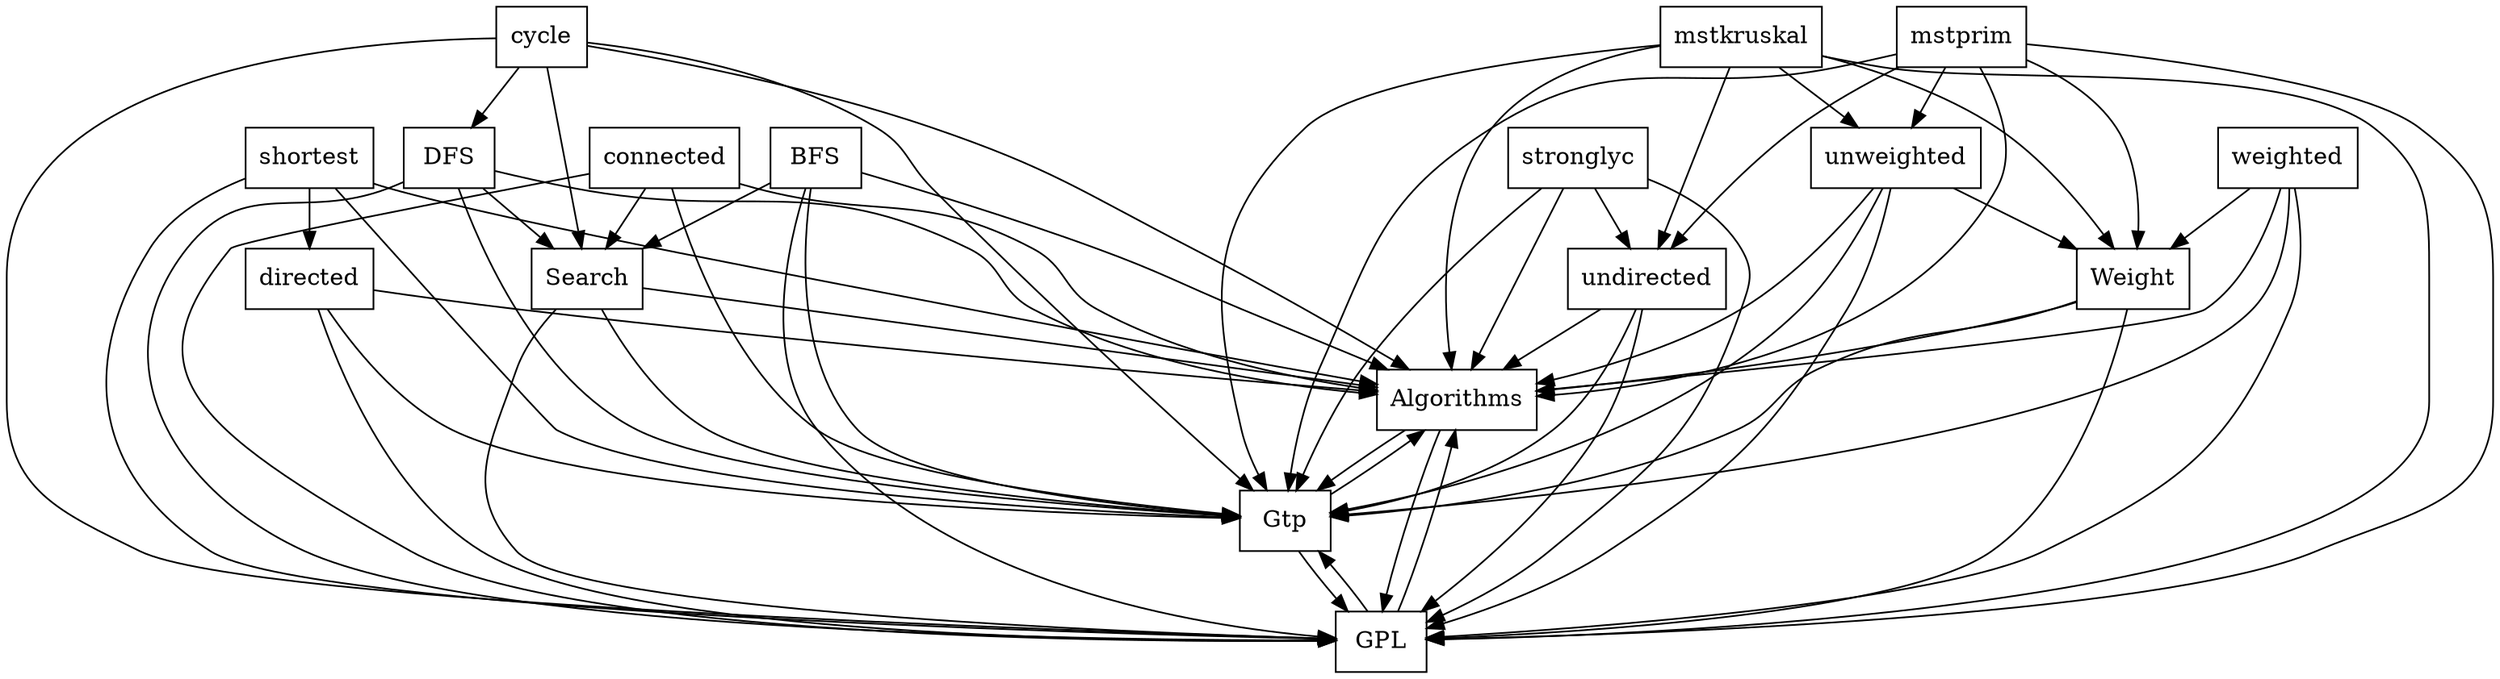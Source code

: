 digraph{
graph [rankdir=TB];
node [shape=box];
edge [arrowhead=normal];
0[label="cycle",]
1[label="Search",]
2[label="shortest",]
3[label="connected",]
4[label="stronglyc",]
5[label="Algorithms",]
6[label="mstprim",]
7[label="mstkruskal",]
8[label="DFS",]
9[label="Gtp",]
10[label="GPL",]
11[label="undirected",]
12[label="weighted",]
13[label="Weight",]
14[label="BFS",]
15[label="directed",]
16[label="unweighted",]
0->1[label="",]
0->5[label="",]
0->8[label="",]
0->9[label="",]
0->10[label="",]
1->5[label="",]
1->9[label="",]
1->10[label="",]
2->5[label="",]
2->9[label="",]
2->10[label="",]
2->15[label="",]
3->1[label="",]
3->5[label="",]
3->9[label="",]
3->10[label="",]
4->5[label="",]
4->9[label="",]
4->10[label="",]
4->11[label="",]
5->9[label="",]
5->10[label="",]
6->5[label="",]
6->9[label="",]
6->10[label="",]
6->11[label="",]
6->13[label="",]
6->16[label="",]
7->5[label="",]
7->9[label="",]
7->10[label="",]
7->11[label="",]
7->13[label="",]
7->16[label="",]
8->1[label="",]
8->5[label="",]
8->9[label="",]
8->10[label="",]
9->5[label="",]
9->10[label="",]
10->5[label="",]
10->9[label="",]
11->5[label="",]
11->9[label="",]
11->10[label="",]
12->5[label="",]
12->9[label="",]
12->10[label="",]
12->13[label="",]
13->5[label="",]
13->9[label="",]
13->10[label="",]
14->1[label="",]
14->5[label="",]
14->9[label="",]
14->10[label="",]
15->5[label="",]
15->9[label="",]
15->10[label="",]
16->5[label="",]
16->9[label="",]
16->10[label="",]
16->13[label="",]
}
